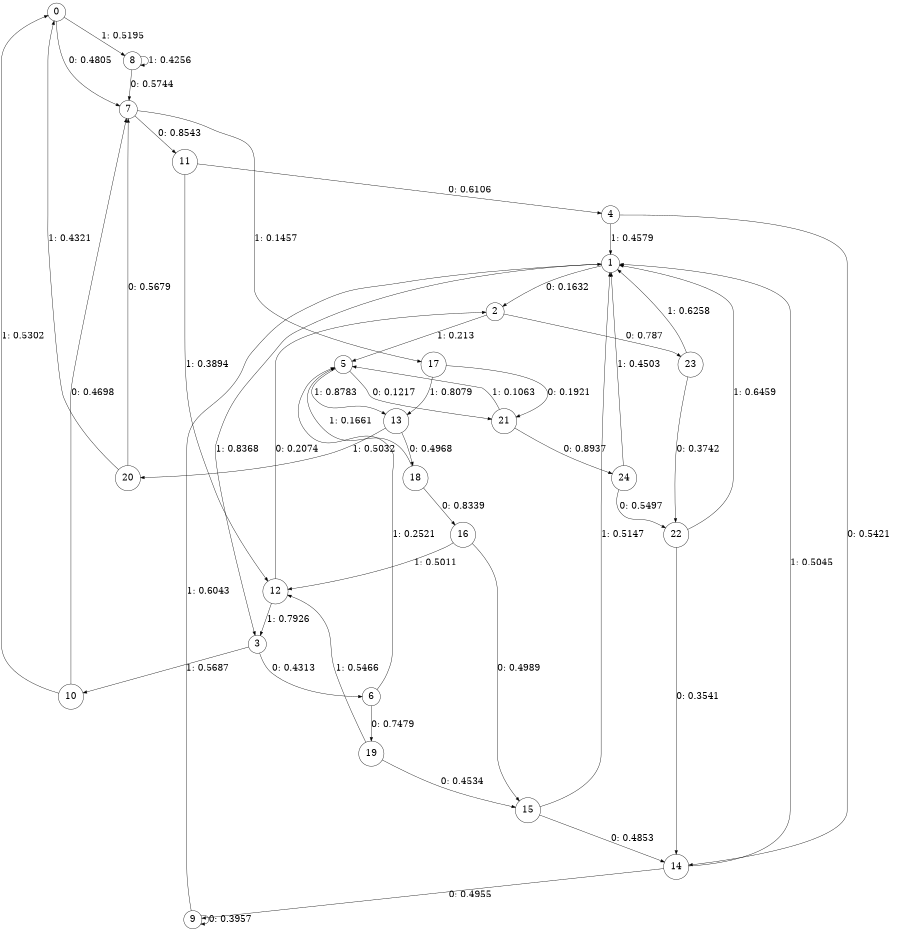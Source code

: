 digraph "ch1faceL6" {
size = "6,8.5";
ratio = "fill";
node [shape = circle];
node [fontsize = 24];
edge [fontsize = 24];
0 -> 7 [label = "0: 0.4805   "];
0 -> 8 [label = "1: 0.5195   "];
1 -> 2 [label = "0: 0.1632   "];
1 -> 3 [label = "1: 0.8368   "];
2 -> 23 [label = "0: 0.787    "];
2 -> 5 [label = "1: 0.213    "];
3 -> 6 [label = "0: 0.4313   "];
3 -> 10 [label = "1: 0.5687   "];
4 -> 14 [label = "0: 0.5421   "];
4 -> 1 [label = "1: 0.4579   "];
5 -> 21 [label = "0: 0.1217   "];
5 -> 13 [label = "1: 0.8783   "];
6 -> 19 [label = "0: 0.7479   "];
6 -> 5 [label = "1: 0.2521   "];
7 -> 11 [label = "0: 0.8543   "];
7 -> 17 [label = "1: 0.1457   "];
8 -> 7 [label = "0: 0.5744   "];
8 -> 8 [label = "1: 0.4256   "];
9 -> 9 [label = "0: 0.3957   "];
9 -> 1 [label = "1: 0.6043   "];
10 -> 7 [label = "0: 0.4698   "];
10 -> 0 [label = "1: 0.5302   "];
11 -> 4 [label = "0: 0.6106   "];
11 -> 12 [label = "1: 0.3894   "];
12 -> 2 [label = "0: 0.2074   "];
12 -> 3 [label = "1: 0.7926   "];
13 -> 18 [label = "0: 0.4968   "];
13 -> 20 [label = "1: 0.5032   "];
14 -> 9 [label = "0: 0.4955   "];
14 -> 1 [label = "1: 0.5045   "];
15 -> 14 [label = "0: 0.4853   "];
15 -> 1 [label = "1: 0.5147   "];
16 -> 15 [label = "0: 0.4989   "];
16 -> 12 [label = "1: 0.5011   "];
17 -> 21 [label = "0: 0.1921   "];
17 -> 13 [label = "1: 0.8079   "];
18 -> 16 [label = "0: 0.8339   "];
18 -> 5 [label = "1: 0.1661   "];
19 -> 15 [label = "0: 0.4534   "];
19 -> 12 [label = "1: 0.5466   "];
20 -> 7 [label = "0: 0.5679   "];
20 -> 0 [label = "1: 0.4321   "];
21 -> 24 [label = "0: 0.8937   "];
21 -> 5 [label = "1: 0.1063   "];
22 -> 14 [label = "0: 0.3541   "];
22 -> 1 [label = "1: 0.6459   "];
23 -> 22 [label = "0: 0.3742   "];
23 -> 1 [label = "1: 0.6258   "];
24 -> 22 [label = "0: 0.5497   "];
24 -> 1 [label = "1: 0.4503   "];
}